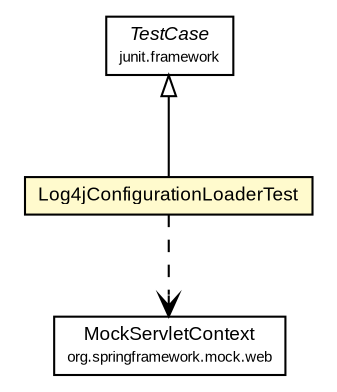 #!/usr/local/bin/dot
#
# Class diagram 
# Generated by UMLGraph version R5_6 (http://www.umlgraph.org/)
#

digraph G {
	edge [fontname="arial",fontsize=10,labelfontname="arial",labelfontsize=10];
	node [fontname="arial",fontsize=10,shape=plaintext];
	nodesep=0.25;
	ranksep=0.5;
	// org.settings4j.helper.web.Log4jConfigurationLoaderTest
	c828 [label=<<table title="org.settings4j.helper.web.Log4jConfigurationLoaderTest" border="0" cellborder="1" cellspacing="0" cellpadding="2" port="p" bgcolor="lemonChiffon" href="./Log4jConfigurationLoaderTest.html">
		<tr><td><table border="0" cellspacing="0" cellpadding="1">
<tr><td align="center" balign="center"> Log4jConfigurationLoaderTest </td></tr>
		</table></td></tr>
		</table>>, URL="./Log4jConfigurationLoaderTest.html", fontname="arial", fontcolor="black", fontsize=9.0];
	//org.settings4j.helper.web.Log4jConfigurationLoaderTest extends junit.framework.TestCase
	c838:p -> c828:p [dir=back,arrowtail=empty];
	// org.settings4j.helper.web.Log4jConfigurationLoaderTest DEPEND org.springframework.mock.web.MockServletContext
	c828:p -> c839:p [taillabel="", label="", headlabel="", fontname="arial", fontcolor="black", fontsize=10.0, color="black", arrowhead=open, style=dashed];
	// junit.framework.TestCase
	c838 [label=<<table title="junit.framework.TestCase" border="0" cellborder="1" cellspacing="0" cellpadding="2" port="p" href="http://api.dpml.net/junit/3.8.1/junit/framework/TestCase.html">
		<tr><td><table border="0" cellspacing="0" cellpadding="1">
<tr><td align="center" balign="center"><font face="arial italic"> TestCase </font></td></tr>
<tr><td align="center" balign="center"><font point-size="7.0"> junit.framework </font></td></tr>
		</table></td></tr>
		</table>>, URL="http://api.dpml.net/junit/3.8.1/junit/framework/TestCase.html", fontname="arial", fontcolor="black", fontsize=9.0];
	// org.springframework.mock.web.MockServletContext
	c839 [label=<<table title="org.springframework.mock.web.MockServletContext" border="0" cellborder="1" cellspacing="0" cellpadding="2" port="p">
		<tr><td><table border="0" cellspacing="0" cellpadding="1">
<tr><td align="center" balign="center"> MockServletContext </td></tr>
<tr><td align="center" balign="center"><font point-size="7.0"> org.springframework.mock.web </font></td></tr>
		</table></td></tr>
		</table>>, URL="null", fontname="arial", fontcolor="black", fontsize=9.0];
}

